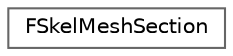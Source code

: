 digraph "Graphical Class Hierarchy"
{
 // INTERACTIVE_SVG=YES
 // LATEX_PDF_SIZE
  bgcolor="transparent";
  edge [fontname=Helvetica,fontsize=10,labelfontname=Helvetica,labelfontsize=10];
  node [fontname=Helvetica,fontsize=10,shape=box,height=0.2,width=0.4];
  rankdir="LR";
  Node0 [id="Node000000",label="FSkelMeshSection",height=0.2,width=0.4,color="grey40", fillcolor="white", style="filled",URL="$d9/d61/structFSkelMeshSection.html",tooltip="A set of skeletal mesh triangles which use the same material."];
}
